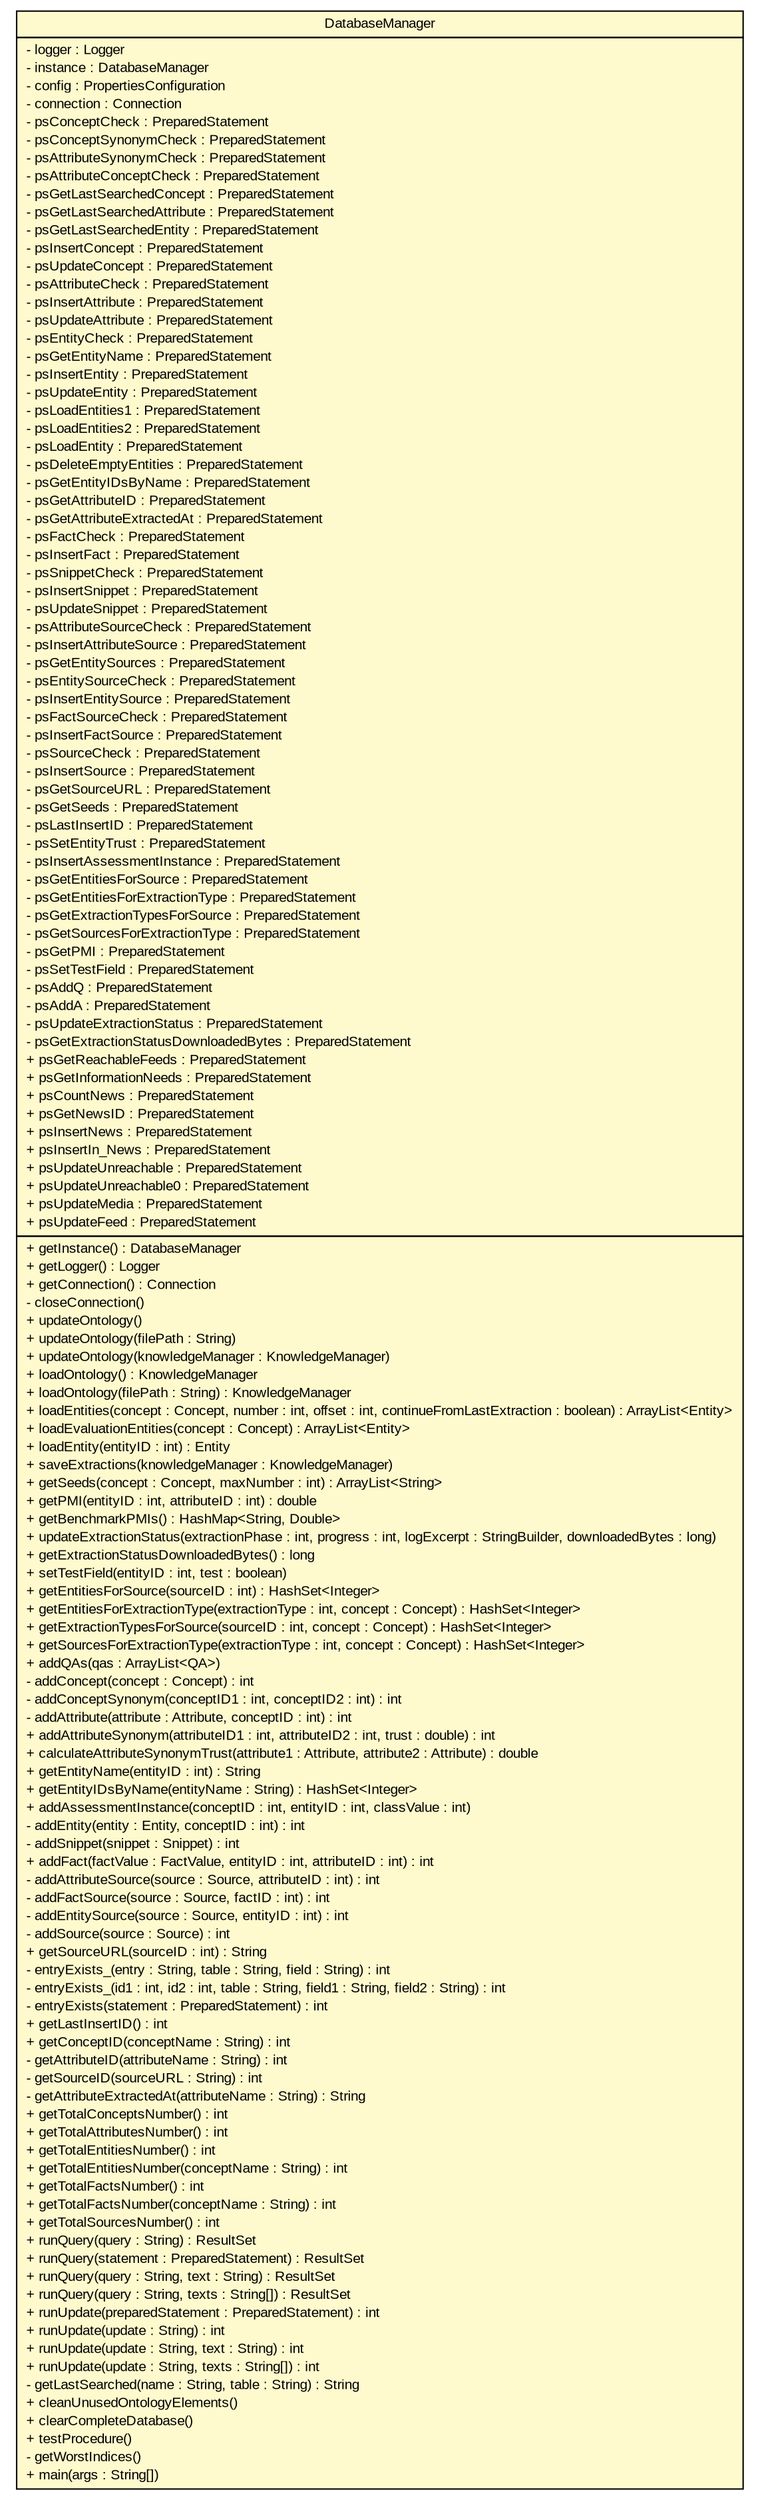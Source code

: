 #!/usr/local/bin/dot
#
# Class diagram 
# Generated by UMLGraph version 5.2 (http://www.umlgraph.org/)
#

digraph G {
	edge [fontname="arial",fontsize=10,labelfontname="arial",labelfontsize=10];
	node [fontname="arial",fontsize=10,shape=plaintext];
	nodesep=0.25;
	ranksep=0.5;
	// tud.iir.persistence.DatabaseManager
	c51145 [label=<<table title="tud.iir.persistence.DatabaseManager" border="0" cellborder="1" cellspacing="0" cellpadding="2" port="p" bgcolor="lemonChiffon" href="./DatabaseManager.html">
		<tr><td><table border="0" cellspacing="0" cellpadding="1">
<tr><td align="center" balign="center"> DatabaseManager </td></tr>
		</table></td></tr>
		<tr><td><table border="0" cellspacing="0" cellpadding="1">
<tr><td align="left" balign="left"> - logger : Logger </td></tr>
<tr><td align="left" balign="left"> - instance : DatabaseManager </td></tr>
<tr><td align="left" balign="left"> - config : PropertiesConfiguration </td></tr>
<tr><td align="left" balign="left"> - connection : Connection </td></tr>
<tr><td align="left" balign="left"> - psConceptCheck : PreparedStatement </td></tr>
<tr><td align="left" balign="left"> - psConceptSynonymCheck : PreparedStatement </td></tr>
<tr><td align="left" balign="left"> - psAttributeSynonymCheck : PreparedStatement </td></tr>
<tr><td align="left" balign="left"> - psAttributeConceptCheck : PreparedStatement </td></tr>
<tr><td align="left" balign="left"> - psGetLastSearchedConcept : PreparedStatement </td></tr>
<tr><td align="left" balign="left"> - psGetLastSearchedAttribute : PreparedStatement </td></tr>
<tr><td align="left" balign="left"> - psGetLastSearchedEntity : PreparedStatement </td></tr>
<tr><td align="left" balign="left"> - psInsertConcept : PreparedStatement </td></tr>
<tr><td align="left" balign="left"> - psUpdateConcept : PreparedStatement </td></tr>
<tr><td align="left" balign="left"> - psAttributeCheck : PreparedStatement </td></tr>
<tr><td align="left" balign="left"> - psInsertAttribute : PreparedStatement </td></tr>
<tr><td align="left" balign="left"> - psUpdateAttribute : PreparedStatement </td></tr>
<tr><td align="left" balign="left"> - psEntityCheck : PreparedStatement </td></tr>
<tr><td align="left" balign="left"> - psGetEntityName : PreparedStatement </td></tr>
<tr><td align="left" balign="left"> - psInsertEntity : PreparedStatement </td></tr>
<tr><td align="left" balign="left"> - psUpdateEntity : PreparedStatement </td></tr>
<tr><td align="left" balign="left"> - psLoadEntities1 : PreparedStatement </td></tr>
<tr><td align="left" balign="left"> - psLoadEntities2 : PreparedStatement </td></tr>
<tr><td align="left" balign="left"> - psLoadEntity : PreparedStatement </td></tr>
<tr><td align="left" balign="left"> - psDeleteEmptyEntities : PreparedStatement </td></tr>
<tr><td align="left" balign="left"> - psGetEntityIDsByName : PreparedStatement </td></tr>
<tr><td align="left" balign="left"> - psGetAttributeID : PreparedStatement </td></tr>
<tr><td align="left" balign="left"> - psGetAttributeExtractedAt : PreparedStatement </td></tr>
<tr><td align="left" balign="left"> - psFactCheck : PreparedStatement </td></tr>
<tr><td align="left" balign="left"> - psInsertFact : PreparedStatement </td></tr>
<tr><td align="left" balign="left"> - psSnippetCheck : PreparedStatement </td></tr>
<tr><td align="left" balign="left"> - psInsertSnippet : PreparedStatement </td></tr>
<tr><td align="left" balign="left"> - psUpdateSnippet : PreparedStatement </td></tr>
<tr><td align="left" balign="left"> - psAttributeSourceCheck : PreparedStatement </td></tr>
<tr><td align="left" balign="left"> - psInsertAttributeSource : PreparedStatement </td></tr>
<tr><td align="left" balign="left"> - psGetEntitySources : PreparedStatement </td></tr>
<tr><td align="left" balign="left"> - psEntitySourceCheck : PreparedStatement </td></tr>
<tr><td align="left" balign="left"> - psInsertEntitySource : PreparedStatement </td></tr>
<tr><td align="left" balign="left"> - psFactSourceCheck : PreparedStatement </td></tr>
<tr><td align="left" balign="left"> - psInsertFactSource : PreparedStatement </td></tr>
<tr><td align="left" balign="left"> - psSourceCheck : PreparedStatement </td></tr>
<tr><td align="left" balign="left"> - psInsertSource : PreparedStatement </td></tr>
<tr><td align="left" balign="left"> - psGetSourceURL : PreparedStatement </td></tr>
<tr><td align="left" balign="left"> - psGetSeeds : PreparedStatement </td></tr>
<tr><td align="left" balign="left"> - psLastInsertID : PreparedStatement </td></tr>
<tr><td align="left" balign="left"> - psSetEntityTrust : PreparedStatement </td></tr>
<tr><td align="left" balign="left"> - psInsertAssessmentInstance : PreparedStatement </td></tr>
<tr><td align="left" balign="left"> - psGetEntitiesForSource : PreparedStatement </td></tr>
<tr><td align="left" balign="left"> - psGetEntitiesForExtractionType : PreparedStatement </td></tr>
<tr><td align="left" balign="left"> - psGetExtractionTypesForSource : PreparedStatement </td></tr>
<tr><td align="left" balign="left"> - psGetSourcesForExtractionType : PreparedStatement </td></tr>
<tr><td align="left" balign="left"> - psGetPMI : PreparedStatement </td></tr>
<tr><td align="left" balign="left"> - psSetTestField : PreparedStatement </td></tr>
<tr><td align="left" balign="left"> - psAddQ : PreparedStatement </td></tr>
<tr><td align="left" balign="left"> - psAddA : PreparedStatement </td></tr>
<tr><td align="left" balign="left"> - psUpdateExtractionStatus : PreparedStatement </td></tr>
<tr><td align="left" balign="left"> - psGetExtractionStatusDownloadedBytes : PreparedStatement </td></tr>
<tr><td align="left" balign="left"> + psGetReachableFeeds : PreparedStatement </td></tr>
<tr><td align="left" balign="left"> + psGetInformationNeeds : PreparedStatement </td></tr>
<tr><td align="left" balign="left"> + psCountNews : PreparedStatement </td></tr>
<tr><td align="left" balign="left"> + psGetNewsID : PreparedStatement </td></tr>
<tr><td align="left" balign="left"> + psInsertNews : PreparedStatement </td></tr>
<tr><td align="left" balign="left"> + psInsertIn_News : PreparedStatement </td></tr>
<tr><td align="left" balign="left"> + psUpdateUnreachable : PreparedStatement </td></tr>
<tr><td align="left" balign="left"> + psUpdateUnreachable0 : PreparedStatement </td></tr>
<tr><td align="left" balign="left"> + psUpdateMedia : PreparedStatement </td></tr>
<tr><td align="left" balign="left"> + psUpdateFeed : PreparedStatement </td></tr>
		</table></td></tr>
		<tr><td><table border="0" cellspacing="0" cellpadding="1">
<tr><td align="left" balign="left"> + getInstance() : DatabaseManager </td></tr>
<tr><td align="left" balign="left"> + getLogger() : Logger </td></tr>
<tr><td align="left" balign="left"> + getConnection() : Connection </td></tr>
<tr><td align="left" balign="left"> - closeConnection() </td></tr>
<tr><td align="left" balign="left"> + updateOntology() </td></tr>
<tr><td align="left" balign="left"> + updateOntology(filePath : String) </td></tr>
<tr><td align="left" balign="left"> + updateOntology(knowledgeManager : KnowledgeManager) </td></tr>
<tr><td align="left" balign="left"> + loadOntology() : KnowledgeManager </td></tr>
<tr><td align="left" balign="left"> + loadOntology(filePath : String) : KnowledgeManager </td></tr>
<tr><td align="left" balign="left"> + loadEntities(concept : Concept, number : int, offset : int, continueFromLastExtraction : boolean) : ArrayList&lt;Entity&gt; </td></tr>
<tr><td align="left" balign="left"> + loadEvaluationEntities(concept : Concept) : ArrayList&lt;Entity&gt; </td></tr>
<tr><td align="left" balign="left"> + loadEntity(entityID : int) : Entity </td></tr>
<tr><td align="left" balign="left"> + saveExtractions(knowledgeManager : KnowledgeManager) </td></tr>
<tr><td align="left" balign="left"> + getSeeds(concept : Concept, maxNumber : int) : ArrayList&lt;String&gt; </td></tr>
<tr><td align="left" balign="left"> + getPMI(entityID : int, attributeID : int) : double </td></tr>
<tr><td align="left" balign="left"> + getBenchmarkPMIs() : HashMap&lt;String, Double&gt; </td></tr>
<tr><td align="left" balign="left"> + updateExtractionStatus(extractionPhase : int, progress : int, logExcerpt : StringBuilder, downloadedBytes : long) </td></tr>
<tr><td align="left" balign="left"> + getExtractionStatusDownloadedBytes() : long </td></tr>
<tr><td align="left" balign="left"> + setTestField(entityID : int, test : boolean) </td></tr>
<tr><td align="left" balign="left"> + getEntitiesForSource(sourceID : int) : HashSet&lt;Integer&gt; </td></tr>
<tr><td align="left" balign="left"> + getEntitiesForExtractionType(extractionType : int, concept : Concept) : HashSet&lt;Integer&gt; </td></tr>
<tr><td align="left" balign="left"> + getExtractionTypesForSource(sourceID : int, concept : Concept) : HashSet&lt;Integer&gt; </td></tr>
<tr><td align="left" balign="left"> + getSourcesForExtractionType(extractionType : int, concept : Concept) : HashSet&lt;Integer&gt; </td></tr>
<tr><td align="left" balign="left"> + addQAs(qas : ArrayList&lt;QA&gt;) </td></tr>
<tr><td align="left" balign="left"> - addConcept(concept : Concept) : int </td></tr>
<tr><td align="left" balign="left"> - addConceptSynonym(conceptID1 : int, conceptID2 : int) : int </td></tr>
<tr><td align="left" balign="left"> - addAttribute(attribute : Attribute, conceptID : int) : int </td></tr>
<tr><td align="left" balign="left"> + addAttributeSynonym(attributeID1 : int, attributeID2 : int, trust : double) : int </td></tr>
<tr><td align="left" balign="left"> + calculateAttributeSynonymTrust(attribute1 : Attribute, attribute2 : Attribute) : double </td></tr>
<tr><td align="left" balign="left"> + getEntityName(entityID : int) : String </td></tr>
<tr><td align="left" balign="left"> + getEntityIDsByName(entityName : String) : HashSet&lt;Integer&gt; </td></tr>
<tr><td align="left" balign="left"> + addAssessmentInstance(conceptID : int, entityID : int, classValue : int) </td></tr>
<tr><td align="left" balign="left"> - addEntity(entity : Entity, conceptID : int) : int </td></tr>
<tr><td align="left" balign="left"> - addSnippet(snippet : Snippet) : int </td></tr>
<tr><td align="left" balign="left"> + addFact(factValue : FactValue, entityID : int, attributeID : int) : int </td></tr>
<tr><td align="left" balign="left"> - addAttributeSource(source : Source, attributeID : int) : int </td></tr>
<tr><td align="left" balign="left"> - addFactSource(source : Source, factID : int) : int </td></tr>
<tr><td align="left" balign="left"> - addEntitySource(source : Source, entityID : int) : int </td></tr>
<tr><td align="left" balign="left"> - addSource(source : Source) : int </td></tr>
<tr><td align="left" balign="left"> + getSourceURL(sourceID : int) : String </td></tr>
<tr><td align="left" balign="left"> - entryExists_(entry : String, table : String, field : String) : int </td></tr>
<tr><td align="left" balign="left"> - entryExists_(id1 : int, id2 : int, table : String, field1 : String, field2 : String) : int </td></tr>
<tr><td align="left" balign="left"> - entryExists(statement : PreparedStatement) : int </td></tr>
<tr><td align="left" balign="left"> + getLastInsertID() : int </td></tr>
<tr><td align="left" balign="left"> + getConceptID(conceptName : String) : int </td></tr>
<tr><td align="left" balign="left"> - getAttributeID(attributeName : String) : int </td></tr>
<tr><td align="left" balign="left"> - getSourceID(sourceURL : String) : int </td></tr>
<tr><td align="left" balign="left"> - getAttributeExtractedAt(attributeName : String) : String </td></tr>
<tr><td align="left" balign="left"> + getTotalConceptsNumber() : int </td></tr>
<tr><td align="left" balign="left"> + getTotalAttributesNumber() : int </td></tr>
<tr><td align="left" balign="left"> + getTotalEntitiesNumber() : int </td></tr>
<tr><td align="left" balign="left"> + getTotalEntitiesNumber(conceptName : String) : int </td></tr>
<tr><td align="left" balign="left"> + getTotalFactsNumber() : int </td></tr>
<tr><td align="left" balign="left"> + getTotalFactsNumber(conceptName : String) : int </td></tr>
<tr><td align="left" balign="left"> + getTotalSourcesNumber() : int </td></tr>
<tr><td align="left" balign="left"> + runQuery(query : String) : ResultSet </td></tr>
<tr><td align="left" balign="left"> + runQuery(statement : PreparedStatement) : ResultSet </td></tr>
<tr><td align="left" balign="left"> + runQuery(query : String, text : String) : ResultSet </td></tr>
<tr><td align="left" balign="left"> + runQuery(query : String, texts : String[]) : ResultSet </td></tr>
<tr><td align="left" balign="left"> + runUpdate(preparedStatement : PreparedStatement) : int </td></tr>
<tr><td align="left" balign="left"> + runUpdate(update : String) : int </td></tr>
<tr><td align="left" balign="left"> + runUpdate(update : String, text : String) : int </td></tr>
<tr><td align="left" balign="left"> + runUpdate(update : String, texts : String[]) : int </td></tr>
<tr><td align="left" balign="left"> - getLastSearched(name : String, table : String) : String </td></tr>
<tr><td align="left" balign="left"> + cleanUnusedOntologyElements() </td></tr>
<tr><td align="left" balign="left"> + clearCompleteDatabase() </td></tr>
<tr><td align="left" balign="left"> + testProcedure() </td></tr>
<tr><td align="left" balign="left"> - getWorstIndices() </td></tr>
<tr><td align="left" balign="left"> + main(args : String[]) </td></tr>
		</table></td></tr>
		</table>>, fontname="arial", fontcolor="black", fontsize=10.0];
}

